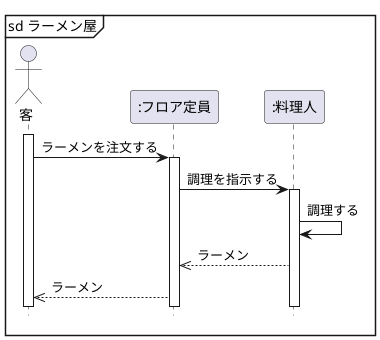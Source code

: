 @startuml
hide footbox
Actor 客 as customer
participant ":フロア定員" as shop
participant ":料理人" as cook

mainframe sd ラーメン屋
activate customer
customer -> shop : ラーメンを注文する
activate shop
shop -> cook : 調理を指示する
activate cook
cook -> cook : 調理する
cook -->> shop :ラーメン
shop -->> customer :ラーメン
@enduml